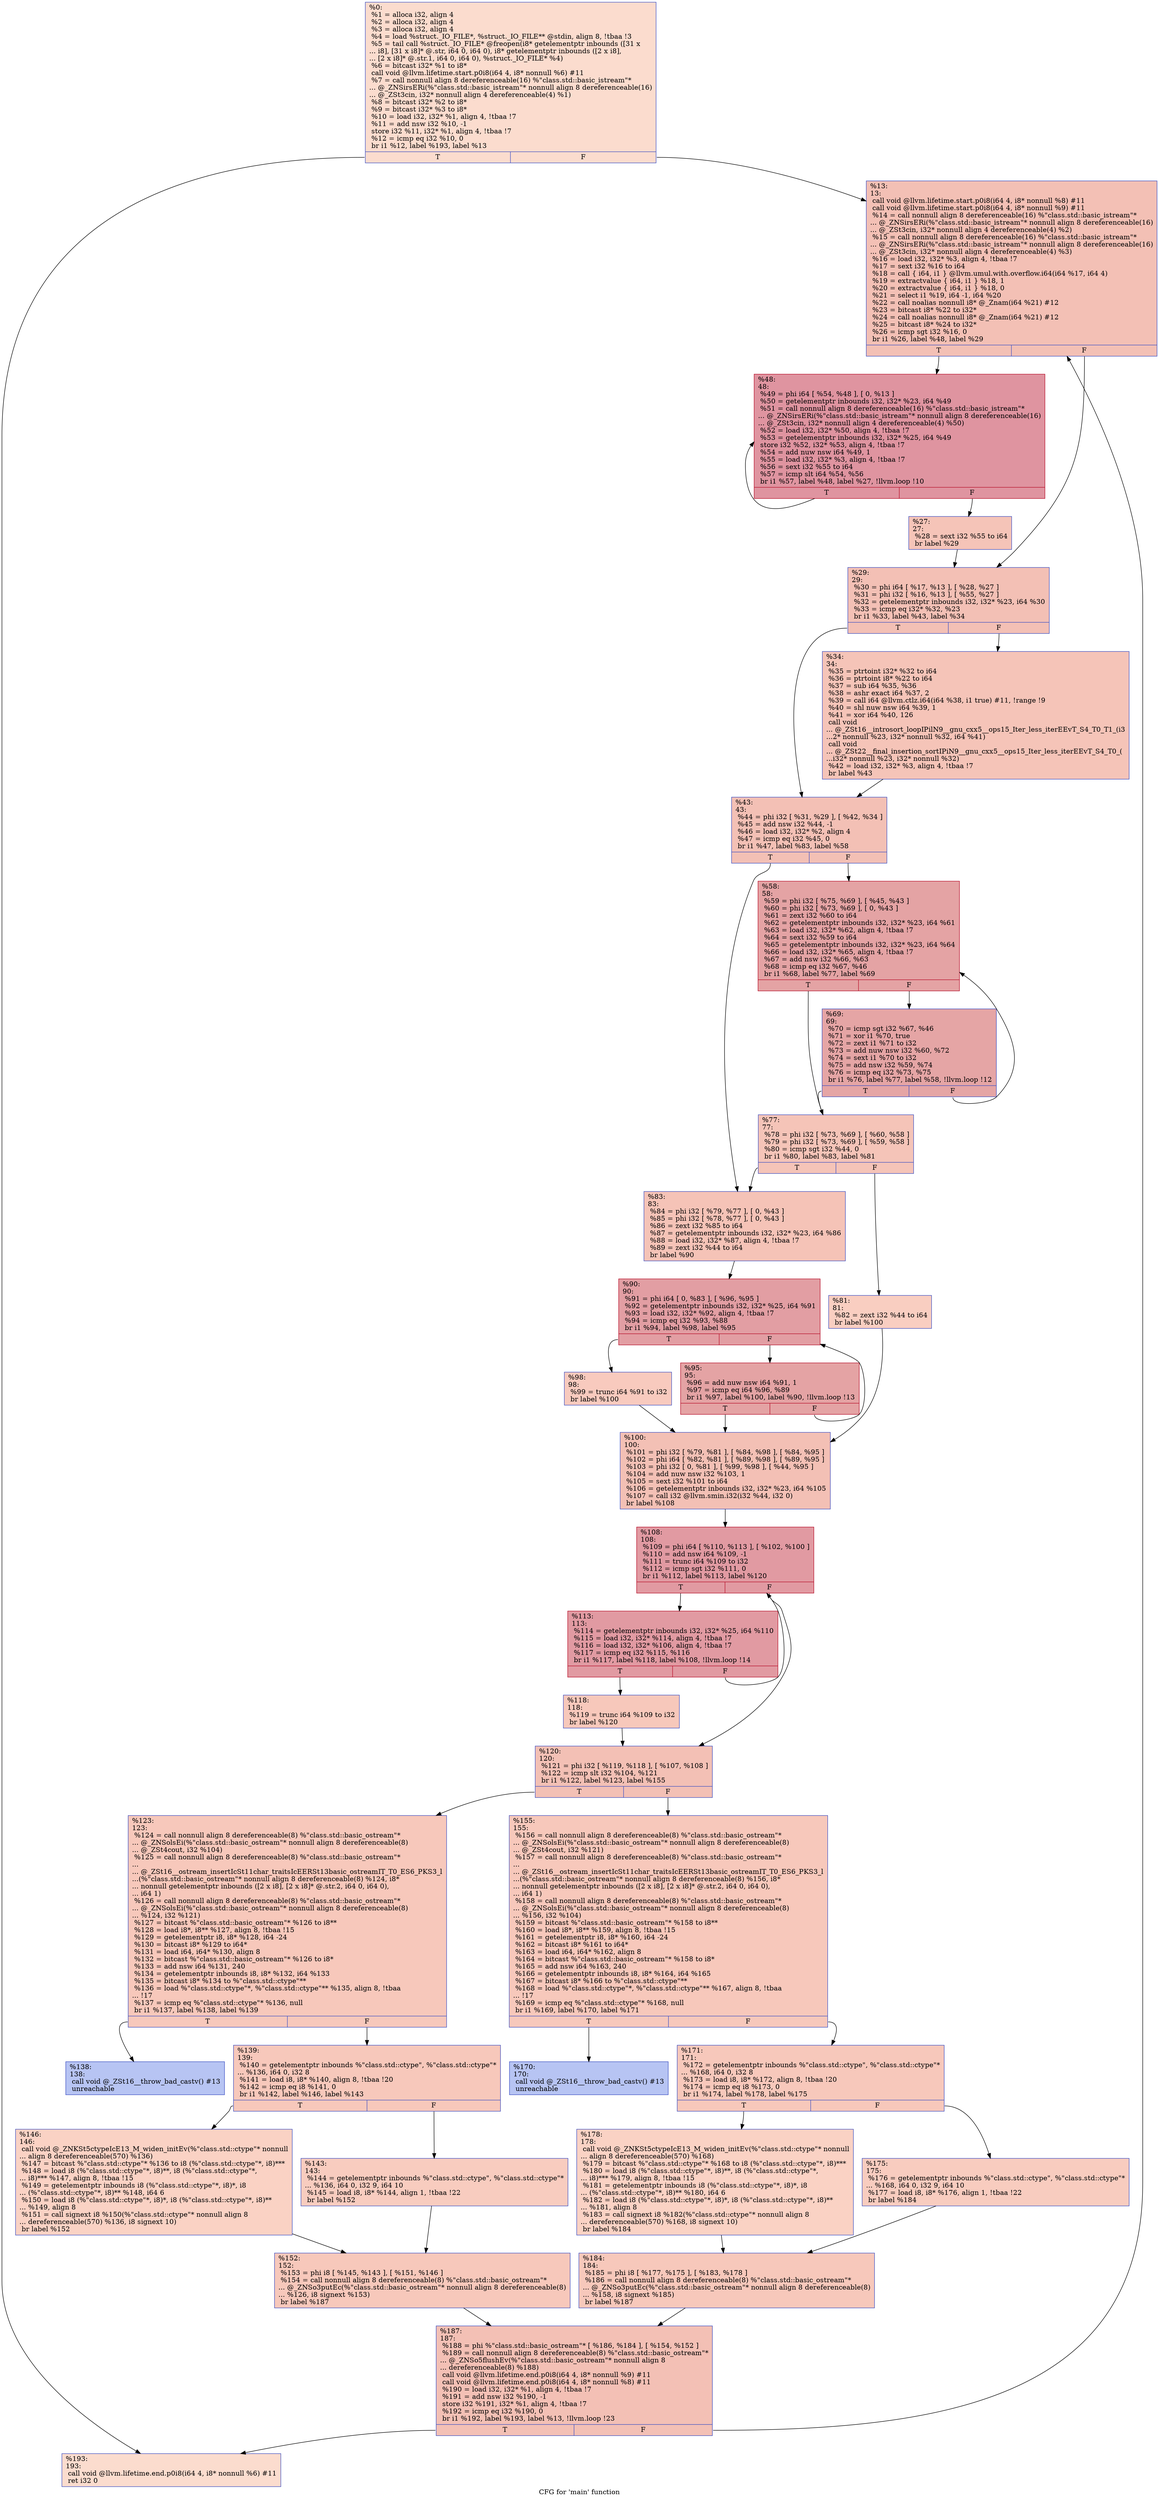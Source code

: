 digraph "CFG for 'main' function" {
	label="CFG for 'main' function";

	Node0x561724546b10 [shape=record,color="#3d50c3ff", style=filled, fillcolor="#f7af9170",label="{%0:\l  %1 = alloca i32, align 4\l  %2 = alloca i32, align 4\l  %3 = alloca i32, align 4\l  %4 = load %struct._IO_FILE*, %struct._IO_FILE** @stdin, align 8, !tbaa !3\l  %5 = tail call %struct._IO_FILE* @freopen(i8* getelementptr inbounds ([31 x\l... i8], [31 x i8]* @.str, i64 0, i64 0), i8* getelementptr inbounds ([2 x i8],\l... [2 x i8]* @.str.1, i64 0, i64 0), %struct._IO_FILE* %4)\l  %6 = bitcast i32* %1 to i8*\l  call void @llvm.lifetime.start.p0i8(i64 4, i8* nonnull %6) #11\l  %7 = call nonnull align 8 dereferenceable(16) %\"class.std::basic_istream\"*\l... @_ZNSirsERi(%\"class.std::basic_istream\"* nonnull align 8 dereferenceable(16)\l... @_ZSt3cin, i32* nonnull align 4 dereferenceable(4) %1)\l  %8 = bitcast i32* %2 to i8*\l  %9 = bitcast i32* %3 to i8*\l  %10 = load i32, i32* %1, align 4, !tbaa !7\l  %11 = add nsw i32 %10, -1\l  store i32 %11, i32* %1, align 4, !tbaa !7\l  %12 = icmp eq i32 %10, 0\l  br i1 %12, label %193, label %13\l|{<s0>T|<s1>F}}"];
	Node0x561724546b10:s0 -> Node0x5617245478b0;
	Node0x561724546b10:s1 -> Node0x561724549f40;
	Node0x561724549f40 [shape=record,color="#3d50c3ff", style=filled, fillcolor="#e5705870",label="{%13:\l13:                                               \l  call void @llvm.lifetime.start.p0i8(i64 4, i8* nonnull %8) #11\l  call void @llvm.lifetime.start.p0i8(i64 4, i8* nonnull %9) #11\l  %14 = call nonnull align 8 dereferenceable(16) %\"class.std::basic_istream\"*\l... @_ZNSirsERi(%\"class.std::basic_istream\"* nonnull align 8 dereferenceable(16)\l... @_ZSt3cin, i32* nonnull align 4 dereferenceable(4) %2)\l  %15 = call nonnull align 8 dereferenceable(16) %\"class.std::basic_istream\"*\l... @_ZNSirsERi(%\"class.std::basic_istream\"* nonnull align 8 dereferenceable(16)\l... @_ZSt3cin, i32* nonnull align 4 dereferenceable(4) %3)\l  %16 = load i32, i32* %3, align 4, !tbaa !7\l  %17 = sext i32 %16 to i64\l  %18 = call \{ i64, i1 \} @llvm.umul.with.overflow.i64(i64 %17, i64 4)\l  %19 = extractvalue \{ i64, i1 \} %18, 1\l  %20 = extractvalue \{ i64, i1 \} %18, 0\l  %21 = select i1 %19, i64 -1, i64 %20\l  %22 = call noalias nonnull i8* @_Znam(i64 %21) #12\l  %23 = bitcast i8* %22 to i32*\l  %24 = call noalias nonnull i8* @_Znam(i64 %21) #12\l  %25 = bitcast i8* %24 to i32*\l  %26 = icmp sgt i32 %16, 0\l  br i1 %26, label %48, label %29\l|{<s0>T|<s1>F}}"];
	Node0x561724549f40:s0 -> Node0x56172454aeb0;
	Node0x561724549f40:s1 -> Node0x56172454af00;
	Node0x56172454b040 [shape=record,color="#3d50c3ff", style=filled, fillcolor="#e97a5f70",label="{%27:\l27:                                               \l  %28 = sext i32 %55 to i64\l  br label %29\l}"];
	Node0x56172454b040 -> Node0x56172454af00;
	Node0x56172454af00 [shape=record,color="#3d50c3ff", style=filled, fillcolor="#e5705870",label="{%29:\l29:                                               \l  %30 = phi i64 [ %17, %13 ], [ %28, %27 ]\l  %31 = phi i32 [ %16, %13 ], [ %55, %27 ]\l  %32 = getelementptr inbounds i32, i32* %23, i64 %30\l  %33 = icmp eq i32* %32, %23\l  br i1 %33, label %43, label %34\l|{<s0>T|<s1>F}}"];
	Node0x56172454af00:s0 -> Node0x56172454b680;
	Node0x56172454af00:s1 -> Node0x56172454b6d0;
	Node0x56172454b6d0 [shape=record,color="#3d50c3ff", style=filled, fillcolor="#e97a5f70",label="{%34:\l34:                                               \l  %35 = ptrtoint i32* %32 to i64\l  %36 = ptrtoint i8* %22 to i64\l  %37 = sub i64 %35, %36\l  %38 = ashr exact i64 %37, 2\l  %39 = call i64 @llvm.ctlz.i64(i64 %38, i1 true) #11, !range !9\l  %40 = shl nuw nsw i64 %39, 1\l  %41 = xor i64 %40, 126\l  call void\l... @_ZSt16__introsort_loopIPilN9__gnu_cxx5__ops15_Iter_less_iterEEvT_S4_T0_T1_(i3\l...2* nonnull %23, i32* nonnull %32, i64 %41)\l  call void\l... @_ZSt22__final_insertion_sortIPiN9__gnu_cxx5__ops15_Iter_less_iterEEvT_S4_T0_(\l...i32* nonnull %23, i32* nonnull %32)\l  %42 = load i32, i32* %3, align 4, !tbaa !7\l  br label %43\l}"];
	Node0x56172454b6d0 -> Node0x56172454b680;
	Node0x56172454b680 [shape=record,color="#3d50c3ff", style=filled, fillcolor="#e5705870",label="{%43:\l43:                                               \l  %44 = phi i32 [ %31, %29 ], [ %42, %34 ]\l  %45 = add nsw i32 %44, -1\l  %46 = load i32, i32* %2, align 4\l  %47 = icmp eq i32 %45, 0\l  br i1 %47, label %83, label %58\l|{<s0>T|<s1>F}}"];
	Node0x56172454b680:s0 -> Node0x56172454c6c0;
	Node0x56172454b680:s1 -> Node0x56172454c710;
	Node0x56172454aeb0 [shape=record,color="#b70d28ff", style=filled, fillcolor="#b70d2870",label="{%48:\l48:                                               \l  %49 = phi i64 [ %54, %48 ], [ 0, %13 ]\l  %50 = getelementptr inbounds i32, i32* %23, i64 %49\l  %51 = call nonnull align 8 dereferenceable(16) %\"class.std::basic_istream\"*\l... @_ZNSirsERi(%\"class.std::basic_istream\"* nonnull align 8 dereferenceable(16)\l... @_ZSt3cin, i32* nonnull align 4 dereferenceable(4) %50)\l  %52 = load i32, i32* %50, align 4, !tbaa !7\l  %53 = getelementptr inbounds i32, i32* %25, i64 %49\l  store i32 %52, i32* %53, align 4, !tbaa !7\l  %54 = add nuw nsw i64 %49, 1\l  %55 = load i32, i32* %3, align 4, !tbaa !7\l  %56 = sext i32 %55 to i64\l  %57 = icmp slt i64 %54, %56\l  br i1 %57, label %48, label %27, !llvm.loop !10\l|{<s0>T|<s1>F}}"];
	Node0x56172454aeb0:s0 -> Node0x56172454aeb0;
	Node0x56172454aeb0:s1 -> Node0x56172454b040;
	Node0x56172454c710 [shape=record,color="#b70d28ff", style=filled, fillcolor="#c32e3170",label="{%58:\l58:                                               \l  %59 = phi i32 [ %75, %69 ], [ %45, %43 ]\l  %60 = phi i32 [ %73, %69 ], [ 0, %43 ]\l  %61 = zext i32 %60 to i64\l  %62 = getelementptr inbounds i32, i32* %23, i64 %61\l  %63 = load i32, i32* %62, align 4, !tbaa !7\l  %64 = sext i32 %59 to i64\l  %65 = getelementptr inbounds i32, i32* %23, i64 %64\l  %66 = load i32, i32* %65, align 4, !tbaa !7\l  %67 = add nsw i32 %66, %63\l  %68 = icmp eq i32 %67, %46\l  br i1 %68, label %77, label %69\l|{<s0>T|<s1>F}}"];
	Node0x56172454c710:s0 -> Node0x56172454da10;
	Node0x56172454c710:s1 -> Node0x56172454cfb0;
	Node0x56172454cfb0 [shape=record,color="#3d50c3ff", style=filled, fillcolor="#c5333470",label="{%69:\l69:                                               \l  %70 = icmp sgt i32 %67, %46\l  %71 = xor i1 %70, true\l  %72 = zext i1 %71 to i32\l  %73 = add nuw nsw i32 %60, %72\l  %74 = sext i1 %70 to i32\l  %75 = add nsw i32 %59, %74\l  %76 = icmp eq i32 %73, %75\l  br i1 %76, label %77, label %58, !llvm.loop !12\l|{<s0>T|<s1>F}}"];
	Node0x56172454cfb0:s0 -> Node0x56172454da10;
	Node0x56172454cfb0:s1 -> Node0x56172454c710;
	Node0x56172454da10 [shape=record,color="#3d50c3ff", style=filled, fillcolor="#e97a5f70",label="{%77:\l77:                                               \l  %78 = phi i32 [ %73, %69 ], [ %60, %58 ]\l  %79 = phi i32 [ %73, %69 ], [ %59, %58 ]\l  %80 = icmp sgt i32 %44, 0\l  br i1 %80, label %83, label %81\l|{<s0>T|<s1>F}}"];
	Node0x56172454da10:s0 -> Node0x56172454c6c0;
	Node0x56172454da10:s1 -> Node0x56172454e220;
	Node0x56172454e220 [shape=record,color="#3d50c3ff", style=filled, fillcolor="#f2907270",label="{%81:\l81:                                               \l  %82 = zext i32 %44 to i64\l  br label %100\l}"];
	Node0x56172454e220 -> Node0x56172454e390;
	Node0x56172454c6c0 [shape=record,color="#3d50c3ff", style=filled, fillcolor="#e8765c70",label="{%83:\l83:                                               \l  %84 = phi i32 [ %79, %77 ], [ 0, %43 ]\l  %85 = phi i32 [ %78, %77 ], [ 0, %43 ]\l  %86 = zext i32 %85 to i64\l  %87 = getelementptr inbounds i32, i32* %23, i64 %86\l  %88 = load i32, i32* %87, align 4, !tbaa !7\l  %89 = zext i32 %44 to i64\l  br label %90\l}"];
	Node0x56172454c6c0 -> Node0x56172454e7a0;
	Node0x56172454e7a0 [shape=record,color="#b70d28ff", style=filled, fillcolor="#be242e70",label="{%90:\l90:                                               \l  %91 = phi i64 [ 0, %83 ], [ %96, %95 ]\l  %92 = getelementptr inbounds i32, i32* %25, i64 %91\l  %93 = load i32, i32* %92, align 4, !tbaa !7\l  %94 = icmp eq i32 %93, %88\l  br i1 %94, label %98, label %95\l|{<s0>T|<s1>F}}"];
	Node0x56172454e7a0:s0 -> Node0x56172454eb00;
	Node0x56172454e7a0:s1 -> Node0x56172454e860;
	Node0x56172454e860 [shape=record,color="#b70d28ff", style=filled, fillcolor="#c32e3170",label="{%95:\l95:                                               \l  %96 = add nuw nsw i64 %91, 1\l  %97 = icmp eq i64 %96, %89\l  br i1 %97, label %100, label %90, !llvm.loop !13\l|{<s0>T|<s1>F}}"];
	Node0x56172454e860:s0 -> Node0x56172454e390;
	Node0x56172454e860:s1 -> Node0x56172454e7a0;
	Node0x56172454eb00 [shape=record,color="#3d50c3ff", style=filled, fillcolor="#ef886b70",label="{%98:\l98:                                               \l  %99 = trunc i64 %91 to i32\l  br label %100\l}"];
	Node0x56172454eb00 -> Node0x56172454e390;
	Node0x56172454e390 [shape=record,color="#3d50c3ff", style=filled, fillcolor="#e5705870",label="{%100:\l100:                                              \l  %101 = phi i32 [ %79, %81 ], [ %84, %98 ], [ %84, %95 ]\l  %102 = phi i64 [ %82, %81 ], [ %89, %98 ], [ %89, %95 ]\l  %103 = phi i32 [ 0, %81 ], [ %99, %98 ], [ %44, %95 ]\l  %104 = add nuw nsw i32 %103, 1\l  %105 = sext i32 %101 to i64\l  %106 = getelementptr inbounds i32, i32* %23, i64 %105\l  %107 = call i32 @llvm.smin.i32(i32 %44, i32 0)\l  br label %108\l}"];
	Node0x56172454e390 -> Node0x56172454f5e0;
	Node0x56172454f5e0 [shape=record,color="#b70d28ff", style=filled, fillcolor="#bb1b2c70",label="{%108:\l108:                                              \l  %109 = phi i64 [ %110, %113 ], [ %102, %100 ]\l  %110 = add nsw i64 %109, -1\l  %111 = trunc i64 %109 to i32\l  %112 = icmp sgt i32 %111, 0\l  br i1 %112, label %113, label %120\l|{<s0>T|<s1>F}}"];
	Node0x56172454f5e0:s0 -> Node0x56172454f6a0;
	Node0x56172454f5e0:s1 -> Node0x56172454f930;
	Node0x56172454f6a0 [shape=record,color="#b70d28ff", style=filled, fillcolor="#bb1b2c70",label="{%113:\l113:                                              \l  %114 = getelementptr inbounds i32, i32* %25, i64 %110\l  %115 = load i32, i32* %114, align 4, !tbaa !7\l  %116 = load i32, i32* %106, align 4, !tbaa !7\l  %117 = icmp eq i32 %115, %116\l  br i1 %117, label %118, label %108, !llvm.loop !14\l|{<s0>T|<s1>F}}"];
	Node0x56172454f6a0:s0 -> Node0x56172454fc40;
	Node0x56172454f6a0:s1 -> Node0x56172454f5e0;
	Node0x56172454fc40 [shape=record,color="#3d50c3ff", style=filled, fillcolor="#ed836670",label="{%118:\l118:                                              \l  %119 = trunc i64 %109 to i32\l  br label %120\l}"];
	Node0x56172454fc40 -> Node0x56172454f930;
	Node0x56172454f930 [shape=record,color="#3d50c3ff", style=filled, fillcolor="#e5705870",label="{%120:\l120:                                              \l  %121 = phi i32 [ %119, %118 ], [ %107, %108 ]\l  %122 = icmp slt i32 %104, %121\l  br i1 %122, label %123, label %155\l|{<s0>T|<s1>F}}"];
	Node0x56172454f930:s0 -> Node0x561724550060;
	Node0x56172454f930:s1 -> Node0x5617245500b0;
	Node0x561724550060 [shape=record,color="#3d50c3ff", style=filled, fillcolor="#ed836670",label="{%123:\l123:                                              \l  %124 = call nonnull align 8 dereferenceable(8) %\"class.std::basic_ostream\"*\l... @_ZNSolsEi(%\"class.std::basic_ostream\"* nonnull align 8 dereferenceable(8)\l... @_ZSt4cout, i32 %104)\l  %125 = call nonnull align 8 dereferenceable(8) %\"class.std::basic_ostream\"*\l...\l... @_ZSt16__ostream_insertIcSt11char_traitsIcEERSt13basic_ostreamIT_T0_ES6_PKS3_l\l...(%\"class.std::basic_ostream\"* nonnull align 8 dereferenceable(8) %124, i8*\l... nonnull getelementptr inbounds ([2 x i8], [2 x i8]* @.str.2, i64 0, i64 0),\l... i64 1)\l  %126 = call nonnull align 8 dereferenceable(8) %\"class.std::basic_ostream\"*\l... @_ZNSolsEi(%\"class.std::basic_ostream\"* nonnull align 8 dereferenceable(8)\l... %124, i32 %121)\l  %127 = bitcast %\"class.std::basic_ostream\"* %126 to i8**\l  %128 = load i8*, i8** %127, align 8, !tbaa !15\l  %129 = getelementptr i8, i8* %128, i64 -24\l  %130 = bitcast i8* %129 to i64*\l  %131 = load i64, i64* %130, align 8\l  %132 = bitcast %\"class.std::basic_ostream\"* %126 to i8*\l  %133 = add nsw i64 %131, 240\l  %134 = getelementptr inbounds i8, i8* %132, i64 %133\l  %135 = bitcast i8* %134 to %\"class.std::ctype\"**\l  %136 = load %\"class.std::ctype\"*, %\"class.std::ctype\"** %135, align 8, !tbaa\l... !17\l  %137 = icmp eq %\"class.std::ctype\"* %136, null\l  br i1 %137, label %138, label %139\l|{<s0>T|<s1>F}}"];
	Node0x561724550060:s0 -> Node0x561724551fc0;
	Node0x561724550060:s1 -> Node0x561724552050;
	Node0x561724551fc0 [shape=record,color="#3d50c3ff", style=filled, fillcolor="#5b7ae570",label="{%138:\l138:                                              \l  call void @_ZSt16__throw_bad_castv() #13\l  unreachable\l}"];
	Node0x561724552050 [shape=record,color="#3d50c3ff", style=filled, fillcolor="#ed836670",label="{%139:\l139:                                              \l  %140 = getelementptr inbounds %\"class.std::ctype\", %\"class.std::ctype\"*\l... %136, i64 0, i32 8\l  %141 = load i8, i8* %140, align 8, !tbaa !20\l  %142 = icmp eq i8 %141, 0\l  br i1 %142, label %146, label %143\l|{<s0>T|<s1>F}}"];
	Node0x561724552050:s0 -> Node0x561724552670;
	Node0x561724552050:s1 -> Node0x561724552700;
	Node0x561724552700 [shape=record,color="#3d50c3ff", style=filled, fillcolor="#f08b6e70",label="{%143:\l143:                                              \l  %144 = getelementptr inbounds %\"class.std::ctype\", %\"class.std::ctype\"*\l... %136, i64 0, i32 9, i64 10\l  %145 = load i8, i8* %144, align 1, !tbaa !22\l  br label %152\l}"];
	Node0x561724552700 -> Node0x5617245529f0;
	Node0x561724552670 [shape=record,color="#3d50c3ff", style=filled, fillcolor="#f4987a70",label="{%146:\l146:                                              \l  call void @_ZNKSt5ctypeIcE13_M_widen_initEv(%\"class.std::ctype\"* nonnull\l... align 8 dereferenceable(570) %136)\l  %147 = bitcast %\"class.std::ctype\"* %136 to i8 (%\"class.std::ctype\"*, i8)***\l  %148 = load i8 (%\"class.std::ctype\"*, i8)**, i8 (%\"class.std::ctype\"*,\l... i8)*** %147, align 8, !tbaa !15\l  %149 = getelementptr inbounds i8 (%\"class.std::ctype\"*, i8)*, i8\l... (%\"class.std::ctype\"*, i8)** %148, i64 6\l  %150 = load i8 (%\"class.std::ctype\"*, i8)*, i8 (%\"class.std::ctype\"*, i8)**\l... %149, align 8\l  %151 = call signext i8 %150(%\"class.std::ctype\"* nonnull align 8\l... dereferenceable(570) %136, i8 signext 10)\l  br label %152\l}"];
	Node0x561724552670 -> Node0x5617245529f0;
	Node0x5617245529f0 [shape=record,color="#3d50c3ff", style=filled, fillcolor="#ed836670",label="{%152:\l152:                                              \l  %153 = phi i8 [ %145, %143 ], [ %151, %146 ]\l  %154 = call nonnull align 8 dereferenceable(8) %\"class.std::basic_ostream\"*\l... @_ZNSo3putEc(%\"class.std::basic_ostream\"* nonnull align 8 dereferenceable(8)\l... %126, i8 signext %153)\l  br label %187\l}"];
	Node0x5617245529f0 -> Node0x561724553a80;
	Node0x5617245500b0 [shape=record,color="#3d50c3ff", style=filled, fillcolor="#ed836670",label="{%155:\l155:                                              \l  %156 = call nonnull align 8 dereferenceable(8) %\"class.std::basic_ostream\"*\l... @_ZNSolsEi(%\"class.std::basic_ostream\"* nonnull align 8 dereferenceable(8)\l... @_ZSt4cout, i32 %121)\l  %157 = call nonnull align 8 dereferenceable(8) %\"class.std::basic_ostream\"*\l...\l... @_ZSt16__ostream_insertIcSt11char_traitsIcEERSt13basic_ostreamIT_T0_ES6_PKS3_l\l...(%\"class.std::basic_ostream\"* nonnull align 8 dereferenceable(8) %156, i8*\l... nonnull getelementptr inbounds ([2 x i8], [2 x i8]* @.str.2, i64 0, i64 0),\l... i64 1)\l  %158 = call nonnull align 8 dereferenceable(8) %\"class.std::basic_ostream\"*\l... @_ZNSolsEi(%\"class.std::basic_ostream\"* nonnull align 8 dereferenceable(8)\l... %156, i32 %104)\l  %159 = bitcast %\"class.std::basic_ostream\"* %158 to i8**\l  %160 = load i8*, i8** %159, align 8, !tbaa !15\l  %161 = getelementptr i8, i8* %160, i64 -24\l  %162 = bitcast i8* %161 to i64*\l  %163 = load i64, i64* %162, align 8\l  %164 = bitcast %\"class.std::basic_ostream\"* %158 to i8*\l  %165 = add nsw i64 %163, 240\l  %166 = getelementptr inbounds i8, i8* %164, i64 %165\l  %167 = bitcast i8* %166 to %\"class.std::ctype\"**\l  %168 = load %\"class.std::ctype\"*, %\"class.std::ctype\"** %167, align 8, !tbaa\l... !17\l  %169 = icmp eq %\"class.std::ctype\"* %168, null\l  br i1 %169, label %170, label %171\l|{<s0>T|<s1>F}}"];
	Node0x5617245500b0:s0 -> Node0x561724554a20;
	Node0x5617245500b0:s1 -> Node0x561724554a70;
	Node0x561724554a20 [shape=record,color="#3d50c3ff", style=filled, fillcolor="#5b7ae570",label="{%170:\l170:                                              \l  call void @_ZSt16__throw_bad_castv() #13\l  unreachable\l}"];
	Node0x561724554a70 [shape=record,color="#3d50c3ff", style=filled, fillcolor="#ed836670",label="{%171:\l171:                                              \l  %172 = getelementptr inbounds %\"class.std::ctype\", %\"class.std::ctype\"*\l... %168, i64 0, i32 8\l  %173 = load i8, i8* %172, align 8, !tbaa !20\l  %174 = icmp eq i8 %173, 0\l  br i1 %174, label %178, label %175\l|{<s0>T|<s1>F}}"];
	Node0x561724554a70:s0 -> Node0x5617245554d0;
	Node0x561724554a70:s1 -> Node0x561724555520;
	Node0x561724555520 [shape=record,color="#3d50c3ff", style=filled, fillcolor="#f08b6e70",label="{%175:\l175:                                              \l  %176 = getelementptr inbounds %\"class.std::ctype\", %\"class.std::ctype\"*\l... %168, i64 0, i32 9, i64 10\l  %177 = load i8, i8* %176, align 1, !tbaa !22\l  br label %184\l}"];
	Node0x561724555520 -> Node0x561724555ca0;
	Node0x5617245554d0 [shape=record,color="#3d50c3ff", style=filled, fillcolor="#f4987a70",label="{%178:\l178:                                              \l  call void @_ZNKSt5ctypeIcE13_M_widen_initEv(%\"class.std::ctype\"* nonnull\l... align 8 dereferenceable(570) %168)\l  %179 = bitcast %\"class.std::ctype\"* %168 to i8 (%\"class.std::ctype\"*, i8)***\l  %180 = load i8 (%\"class.std::ctype\"*, i8)**, i8 (%\"class.std::ctype\"*,\l... i8)*** %179, align 8, !tbaa !15\l  %181 = getelementptr inbounds i8 (%\"class.std::ctype\"*, i8)*, i8\l... (%\"class.std::ctype\"*, i8)** %180, i64 6\l  %182 = load i8 (%\"class.std::ctype\"*, i8)*, i8 (%\"class.std::ctype\"*, i8)**\l... %181, align 8\l  %183 = call signext i8 %182(%\"class.std::ctype\"* nonnull align 8\l... dereferenceable(570) %168, i8 signext 10)\l  br label %184\l}"];
	Node0x5617245554d0 -> Node0x561724555ca0;
	Node0x561724555ca0 [shape=record,color="#3d50c3ff", style=filled, fillcolor="#ed836670",label="{%184:\l184:                                              \l  %185 = phi i8 [ %177, %175 ], [ %183, %178 ]\l  %186 = call nonnull align 8 dereferenceable(8) %\"class.std::basic_ostream\"*\l... @_ZNSo3putEc(%\"class.std::basic_ostream\"* nonnull align 8 dereferenceable(8)\l... %158, i8 signext %185)\l  br label %187\l}"];
	Node0x561724555ca0 -> Node0x561724553a80;
	Node0x561724553a80 [shape=record,color="#3d50c3ff", style=filled, fillcolor="#e5705870",label="{%187:\l187:                                              \l  %188 = phi %\"class.std::basic_ostream\"* [ %186, %184 ], [ %154, %152 ]\l  %189 = call nonnull align 8 dereferenceable(8) %\"class.std::basic_ostream\"*\l... @_ZNSo5flushEv(%\"class.std::basic_ostream\"* nonnull align 8\l... dereferenceable(8) %188)\l  call void @llvm.lifetime.end.p0i8(i64 4, i8* nonnull %9) #11\l  call void @llvm.lifetime.end.p0i8(i64 4, i8* nonnull %8) #11\l  %190 = load i32, i32* %1, align 4, !tbaa !7\l  %191 = add nsw i32 %190, -1\l  store i32 %191, i32* %1, align 4, !tbaa !7\l  %192 = icmp eq i32 %190, 0\l  br i1 %192, label %193, label %13, !llvm.loop !23\l|{<s0>T|<s1>F}}"];
	Node0x561724553a80:s0 -> Node0x5617245478b0;
	Node0x561724553a80:s1 -> Node0x561724549f40;
	Node0x5617245478b0 [shape=record,color="#3d50c3ff", style=filled, fillcolor="#f7af9170",label="{%193:\l193:                                              \l  call void @llvm.lifetime.end.p0i8(i64 4, i8* nonnull %6) #11\l  ret i32 0\l}"];
}
